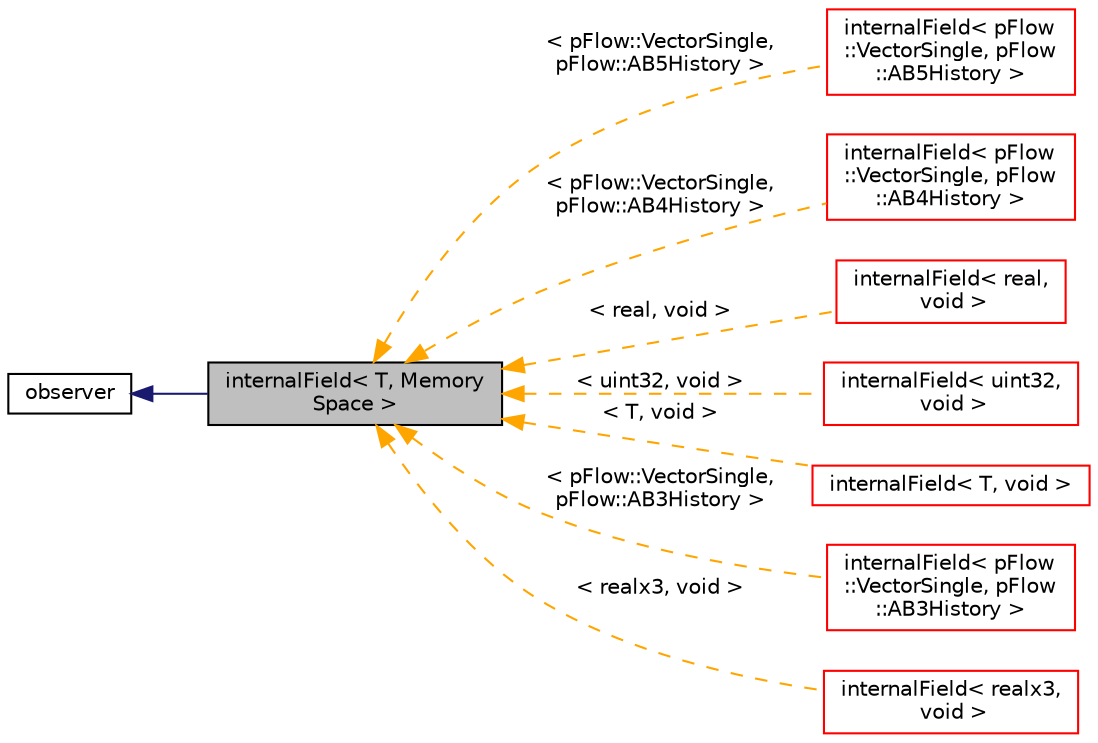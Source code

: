 digraph "internalField&lt; T, MemorySpace &gt;"
{
 // LATEX_PDF_SIZE
  edge [fontname="Helvetica",fontsize="10",labelfontname="Helvetica",labelfontsize="10"];
  node [fontname="Helvetica",fontsize="10",shape=record];
  rankdir="LR";
  Node1 [label="internalField\< T, Memory\lSpace \>",height=0.2,width=0.4,color="black", fillcolor="grey75", style="filled", fontcolor="black",tooltip=" "];
  Node2 -> Node1 [dir="back",color="midnightblue",fontsize="10",style="solid",fontname="Helvetica"];
  Node2 [label="observer",height=0.2,width=0.4,color="black", fillcolor="white", style="filled",URL="$classpFlow_1_1observer.html",tooltip=" "];
  Node1 -> Node3 [dir="back",color="orange",fontsize="10",style="dashed",label=" \< pFlow::VectorSingle,\l pFlow::AB5History \>" ,fontname="Helvetica"];
  Node3 [label="internalField\< pFlow\l::VectorSingle, pFlow\l::AB5History \>",height=0.2,width=0.4,color="red", fillcolor="white", style="filled",URL="$classpFlow_1_1internalField.html",tooltip=" "];
  Node1 -> Node5 [dir="back",color="orange",fontsize="10",style="dashed",label=" \< pFlow::VectorSingle,\l pFlow::AB4History \>" ,fontname="Helvetica"];
  Node5 [label="internalField\< pFlow\l::VectorSingle, pFlow\l::AB4History \>",height=0.2,width=0.4,color="red", fillcolor="white", style="filled",URL="$classpFlow_1_1internalField.html",tooltip=" "];
  Node1 -> Node7 [dir="back",color="orange",fontsize="10",style="dashed",label=" \< real, void \>" ,fontname="Helvetica"];
  Node7 [label="internalField\< real,\l void \>",height=0.2,width=0.4,color="red", fillcolor="white", style="filled",URL="$classpFlow_1_1internalField.html",tooltip=" "];
  Node1 -> Node9 [dir="back",color="orange",fontsize="10",style="dashed",label=" \< uint32, void \>" ,fontname="Helvetica"];
  Node9 [label="internalField\< uint32,\l void \>",height=0.2,width=0.4,color="red", fillcolor="white", style="filled",URL="$classpFlow_1_1internalField.html",tooltip=" "];
  Node1 -> Node11 [dir="back",color="orange",fontsize="10",style="dashed",label=" \< T, void \>" ,fontname="Helvetica"];
  Node11 [label="internalField\< T, void \>",height=0.2,width=0.4,color="red", fillcolor="white", style="filled",URL="$classpFlow_1_1internalField.html",tooltip=" "];
  Node1 -> Node18 [dir="back",color="orange",fontsize="10",style="dashed",label=" \< pFlow::VectorSingle,\l pFlow::AB3History \>" ,fontname="Helvetica"];
  Node18 [label="internalField\< pFlow\l::VectorSingle, pFlow\l::AB3History \>",height=0.2,width=0.4,color="red", fillcolor="white", style="filled",URL="$classpFlow_1_1internalField.html",tooltip=" "];
  Node1 -> Node19 [dir="back",color="orange",fontsize="10",style="dashed",label=" \< realx3, void \>" ,fontname="Helvetica"];
  Node19 [label="internalField\< realx3,\l void \>",height=0.2,width=0.4,color="red", fillcolor="white", style="filled",URL="$classpFlow_1_1internalField.html",tooltip=" "];
}

